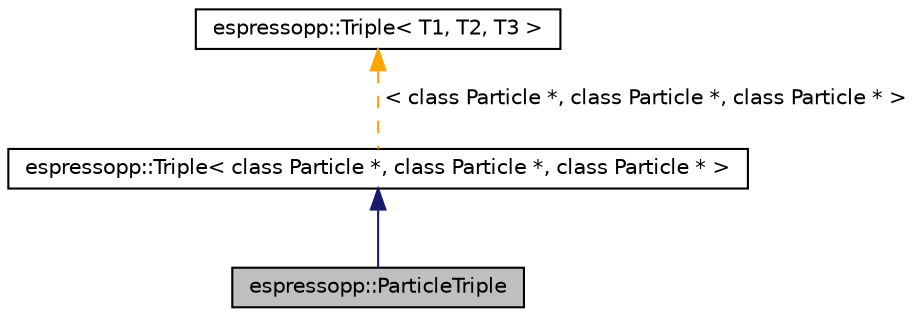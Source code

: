 digraph G
{
  edge [fontname="Helvetica",fontsize="10",labelfontname="Helvetica",labelfontsize="10"];
  node [fontname="Helvetica",fontsize="10",shape=record];
  Node1 [label="espressopp::ParticleTriple",height=0.2,width=0.4,color="black", fillcolor="grey75", style="filled" fontcolor="black"];
  Node2 -> Node1 [dir="back",color="midnightblue",fontsize="10",style="solid",fontname="Helvetica"];
  Node2 [label="espressopp::Triple\< class Particle *, class Particle *, class Particle * \>",height=0.2,width=0.4,color="black", fillcolor="white", style="filled",URL="$structespressopp_1_1Triple.html"];
  Node3 -> Node2 [dir="back",color="orange",fontsize="10",style="dashed",label=" \< class Particle *, class Particle *, class Particle * \>" ,fontname="Helvetica"];
  Node3 [label="espressopp::Triple\< T1, T2, T3 \>",height=0.2,width=0.4,color="black", fillcolor="white", style="filled",URL="$structespressopp_1_1Triple.html"];
}
